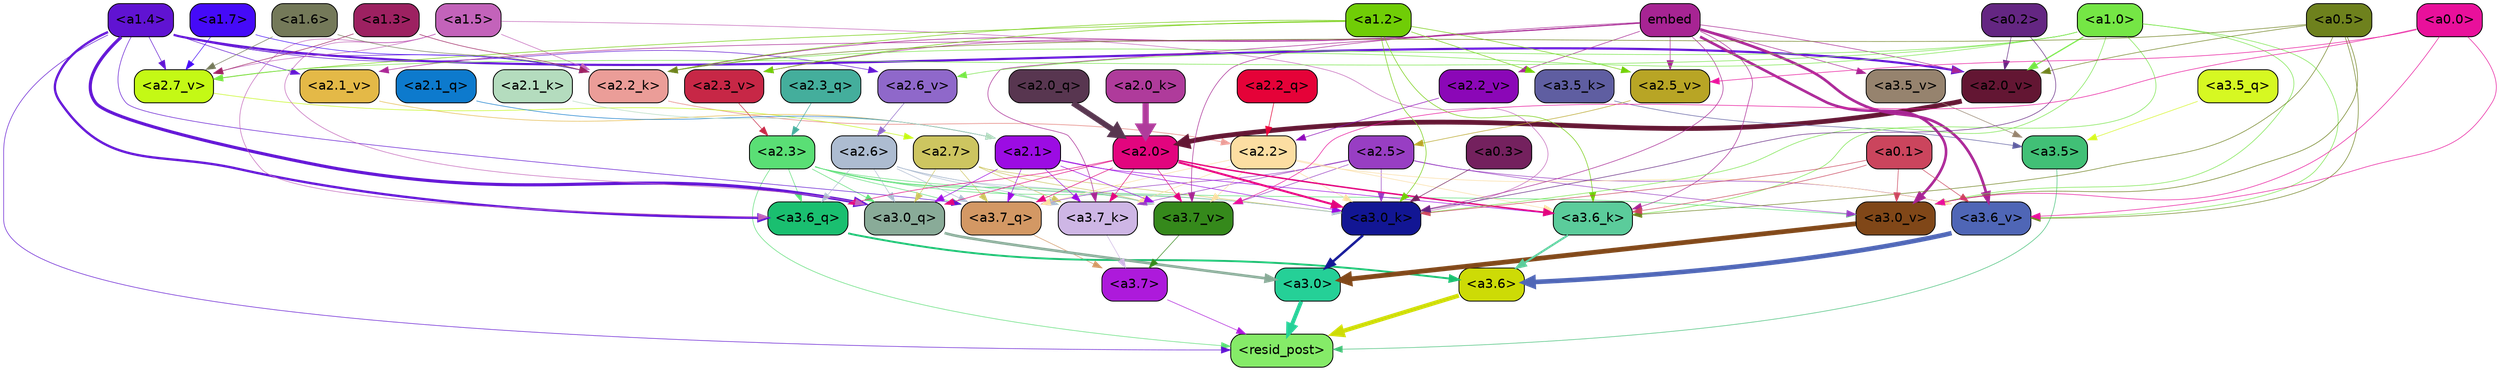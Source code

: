 strict digraph "" {
	graph [bgcolor=transparent,
		layout=dot,
		overlap=false,
		splines=true
	];
	"<a3.7>"	[color=black,
		fillcolor="#ad1adb",
		fontname=Helvetica,
		shape=box,
		style="filled, rounded"];
	"<resid_post>"	[color=black,
		fillcolor="#85eb68",
		fontname=Helvetica,
		shape=box,
		style="filled, rounded"];
	"<a3.7>" -> "<resid_post>"	[color="#ad1adb",
		penwidth=0.6];
	"<a3.6>"	[color=black,
		fillcolor="#cddb06",
		fontname=Helvetica,
		shape=box,
		style="filled, rounded"];
	"<a3.6>" -> "<resid_post>"	[color="#cddb06",
		penwidth=4.648244500160217];
	"<a3.5>"	[color=black,
		fillcolor="#41c076",
		fontname=Helvetica,
		shape=box,
		style="filled, rounded"];
	"<a3.5>" -> "<resid_post>"	[color="#41c076",
		penwidth=0.6];
	"<a3.0>"	[color=black,
		fillcolor="#25d097",
		fontname=Helvetica,
		shape=box,
		style="filled, rounded"];
	"<a3.0>" -> "<resid_post>"	[color="#25d097",
		penwidth=4.3288813829422];
	"<a2.3>"	[color=black,
		fillcolor="#5adf75",
		fontname=Helvetica,
		shape=box,
		style="filled, rounded"];
	"<a2.3>" -> "<resid_post>"	[color="#5adf75",
		penwidth=0.6];
	"<a3.7_q>"	[color=black,
		fillcolor="#d39864",
		fontname=Helvetica,
		shape=box,
		style="filled, rounded"];
	"<a2.3>" -> "<a3.7_q>"	[color="#5adf75",
		penwidth=0.6];
	"<a3.6_q>"	[color=black,
		fillcolor="#1abf70",
		fontname=Helvetica,
		shape=box,
		style="filled, rounded"];
	"<a2.3>" -> "<a3.6_q>"	[color="#5adf75",
		penwidth=0.6];
	"<a3.0_q>"	[color=black,
		fillcolor="#89ab98",
		fontname=Helvetica,
		shape=box,
		style="filled, rounded"];
	"<a2.3>" -> "<a3.0_q>"	[color="#5adf75",
		penwidth=0.6];
	"<a3.7_k>"	[color=black,
		fillcolor="#ceb6e5",
		fontname=Helvetica,
		shape=box,
		style="filled, rounded"];
	"<a2.3>" -> "<a3.7_k>"	[color="#5adf75",
		penwidth=0.6];
	"<a3.0_k>"	[color=black,
		fillcolor="#121694",
		fontname=Helvetica,
		shape=box,
		style="filled, rounded"];
	"<a2.3>" -> "<a3.0_k>"	[color="#5adf75",
		penwidth=0.6];
	"<a3.7_v>"	[color=black,
		fillcolor="#35891b",
		fontname=Helvetica,
		shape=box,
		style="filled, rounded"];
	"<a2.3>" -> "<a3.7_v>"	[color="#5adf75",
		penwidth=0.6];
	"<a3.0_v>"	[color=black,
		fillcolor="#804718",
		fontname=Helvetica,
		shape=box,
		style="filled, rounded"];
	"<a2.3>" -> "<a3.0_v>"	[color="#5adf75",
		penwidth=0.6];
	"<a1.4>"	[color=black,
		fillcolor="#6013d2",
		fontname=Helvetica,
		shape=box,
		style="filled, rounded"];
	"<a1.4>" -> "<resid_post>"	[color="#6013d2",
		penwidth=0.6];
	"<a1.4>" -> "<a3.7_q>"	[color="#6013d2",
		penwidth=0.6];
	"<a1.4>" -> "<a3.6_q>"	[color="#6013d2",
		penwidth=2.5397292599081993];
	"<a1.4>" -> "<a3.0_q>"	[color="#6013d2",
		penwidth=3.3985572457313538];
	"<a2.2_k>"	[color=black,
		fillcolor="#eb9d98",
		fontname=Helvetica,
		shape=box,
		style="filled, rounded"];
	"<a1.4>" -> "<a2.2_k>"	[color="#6013d2",
		penwidth=0.6];
	"<a2.7_v>"	[color=black,
		fillcolor="#c4f915",
		fontname=Helvetica,
		shape=box,
		style="filled, rounded"];
	"<a1.4>" -> "<a2.7_v>"	[color="#6013d2",
		penwidth=0.6];
	"<a2.6_v>"	[color=black,
		fillcolor="#8f68ca",
		fontname=Helvetica,
		shape=box,
		style="filled, rounded"];
	"<a1.4>" -> "<a2.6_v>"	[color="#6013d2",
		penwidth=0.6];
	"<a2.1_v>"	[color=black,
		fillcolor="#e4b947",
		fontname=Helvetica,
		shape=box,
		style="filled, rounded"];
	"<a1.4>" -> "<a2.1_v>"	[color="#6013d2",
		penwidth=0.6];
	"<a2.0_v>"	[color=black,
		fillcolor="#631633",
		fontname=Helvetica,
		shape=box,
		style="filled, rounded"];
	"<a1.4>" -> "<a2.0_v>"	[color="#6013d2",
		penwidth=2.3308929204940796];
	"<a3.7_q>" -> "<a3.7>"	[color="#d39864",
		penwidth=0.6];
	"<a3.6_q>" -> "<a3.6>"	[color="#1abf70",
		penwidth=2.03758105635643];
	"<a3.5_q>"	[color=black,
		fillcolor="#d6f822",
		fontname=Helvetica,
		shape=box,
		style="filled, rounded"];
	"<a3.5_q>" -> "<a3.5>"	[color="#d6f822",
		penwidth=0.6];
	"<a3.0_q>" -> "<a3.0>"	[color="#89ab98",
		penwidth=2.8638100624084473];
	"<a3.7_k>" -> "<a3.7>"	[color="#ceb6e5",
		penwidth=0.6];
	"<a3.6_k>"	[color=black,
		fillcolor="#5bcc9b",
		fontname=Helvetica,
		shape=box,
		style="filled, rounded"];
	"<a3.6_k>" -> "<a3.6>"	[color="#5bcc9b",
		penwidth=2.174198240041733];
	"<a3.5_k>"	[color=black,
		fillcolor="#5f5ea1",
		fontname=Helvetica,
		shape=box,
		style="filled, rounded"];
	"<a3.5_k>" -> "<a3.5>"	[color="#5f5ea1",
		penwidth=0.6];
	"<a3.0_k>" -> "<a3.0>"	[color="#121694",
		penwidth=2.6274144649505615];
	"<a3.7_v>" -> "<a3.7>"	[color="#35891b",
		penwidth=0.6];
	"<a3.6_v>"	[color=black,
		fillcolor="#4f66b6",
		fontname=Helvetica,
		shape=box,
		style="filled, rounded"];
	"<a3.6_v>" -> "<a3.6>"	[color="#4f66b6",
		penwidth=5.002329230308533];
	"<a3.5_v>"	[color=black,
		fillcolor="#96836e",
		fontname=Helvetica,
		shape=box,
		style="filled, rounded"];
	"<a3.5_v>" -> "<a3.5>"	[color="#96836e",
		penwidth=0.6];
	"<a3.0_v>" -> "<a3.0>"	[color="#804718",
		penwidth=5.188832879066467];
	"<a2.7>"	[color=black,
		fillcolor="#cdc560",
		fontname=Helvetica,
		shape=box,
		style="filled, rounded"];
	"<a2.7>" -> "<a3.7_q>"	[color="#cdc560",
		penwidth=0.6];
	"<a2.7>" -> "<a3.0_q>"	[color="#cdc560",
		penwidth=0.6];
	"<a2.7>" -> "<a3.7_k>"	[color="#cdc560",
		penwidth=0.6];
	"<a2.7>" -> "<a3.0_k>"	[color="#cdc560",
		penwidth=0.6];
	"<a2.7>" -> "<a3.7_v>"	[color="#cdc560",
		penwidth=0.6];
	"<a2.6>"	[color=black,
		fillcolor="#adbcd1",
		fontname=Helvetica,
		shape=box,
		style="filled, rounded"];
	"<a2.6>" -> "<a3.7_q>"	[color="#adbcd1",
		penwidth=0.6];
	"<a2.6>" -> "<a3.6_q>"	[color="#adbcd1",
		penwidth=0.6];
	"<a2.6>" -> "<a3.0_q>"	[color="#adbcd1",
		penwidth=0.6];
	"<a2.6>" -> "<a3.7_k>"	[color="#adbcd1",
		penwidth=0.6];
	"<a2.6>" -> "<a3.0_k>"	[color="#adbcd1",
		penwidth=0.6];
	"<a2.6>" -> "<a3.7_v>"	[color="#adbcd1",
		penwidth=0.6];
	"<a2.5>"	[color=black,
		fillcolor="#983ec3",
		fontname=Helvetica,
		shape=box,
		style="filled, rounded"];
	"<a2.5>" -> "<a3.7_q>"	[color="#983ec3",
		penwidth=0.6];
	"<a2.5>" -> "<a3.7_k>"	[color="#983ec3",
		penwidth=0.6];
	"<a2.5>" -> "<a3.0_k>"	[color="#983ec3",
		penwidth=0.6];
	"<a2.5>" -> "<a3.7_v>"	[color="#983ec3",
		penwidth=0.6];
	"<a2.5>" -> "<a3.6_v>"	[color="#983ec3",
		penwidth=0.6];
	"<a2.5>" -> "<a3.0_v>"	[color="#983ec3",
		penwidth=0.6];
	"<a2.2>"	[color=black,
		fillcolor="#fcdea2",
		fontname=Helvetica,
		shape=box,
		style="filled, rounded"];
	"<a2.2>" -> "<a3.7_q>"	[color="#fcdea2",
		penwidth=0.6];
	"<a2.2>" -> "<a3.7_k>"	[color="#fcdea2",
		penwidth=0.6];
	"<a2.2>" -> "<a3.6_k>"	[color="#fcdea2",
		penwidth=0.6];
	"<a2.2>" -> "<a3.0_k>"	[color="#fcdea2",
		penwidth=0.6];
	"<a2.2>" -> "<a3.7_v>"	[color="#fcdea2",
		penwidth=0.6];
	"<a2.2>" -> "<a3.6_v>"	[color="#fcdea2",
		penwidth=0.6];
	"<a2.1>"	[color=black,
		fillcolor="#9c0ce3",
		fontname=Helvetica,
		shape=box,
		style="filled, rounded"];
	"<a2.1>" -> "<a3.7_q>"	[color="#9c0ce3",
		penwidth=0.6];
	"<a2.1>" -> "<a3.0_q>"	[color="#9c0ce3",
		penwidth=0.6];
	"<a2.1>" -> "<a3.7_k>"	[color="#9c0ce3",
		penwidth=0.6];
	"<a2.1>" -> "<a3.6_k>"	[color="#9c0ce3",
		penwidth=0.6];
	"<a2.1>" -> "<a3.0_k>"	[color="#9c0ce3",
		penwidth=0.6];
	"<a2.1>" -> "<a3.7_v>"	[color="#9c0ce3",
		penwidth=0.6];
	"<a2.0>"	[color=black,
		fillcolor="#e2057e",
		fontname=Helvetica,
		shape=box,
		style="filled, rounded"];
	"<a2.0>" -> "<a3.7_q>"	[color="#e2057e",
		penwidth=0.6];
	"<a2.0>" -> "<a3.6_q>"	[color="#e2057e",
		penwidth=0.6];
	"<a2.0>" -> "<a3.0_q>"	[color="#e2057e",
		penwidth=0.6];
	"<a2.0>" -> "<a3.7_k>"	[color="#e2057e",
		penwidth=0.6];
	"<a2.0>" -> "<a3.6_k>"	[color="#e2057e",
		penwidth=1.5717863738536835];
	"<a2.0>" -> "<a3.0_k>"	[color="#e2057e",
		penwidth=2.205150544643402];
	"<a2.0>" -> "<a3.7_v>"	[color="#e2057e",
		penwidth=0.6];
	"<a1.5>"	[color=black,
		fillcolor="#c363ba",
		fontname=Helvetica,
		shape=box,
		style="filled, rounded"];
	"<a1.5>" -> "<a3.6_q>"	[color="#c363ba",
		penwidth=0.6];
	"<a1.5>" -> "<a3.0_q>"	[color="#c363ba",
		penwidth=0.6];
	"<a1.5>" -> "<a3.0_k>"	[color="#c363ba",
		penwidth=0.6];
	"<a1.5>" -> "<a2.2_k>"	[color="#c363ba",
		penwidth=0.6];
	"<a1.5>" -> "<a2.7_v>"	[color="#c363ba",
		penwidth=0.6];
	embed	[color=black,
		fillcolor="#a72493",
		fontname=Helvetica,
		shape=box,
		style="filled, rounded"];
	embed -> "<a3.7_k>"	[color="#a72493",
		penwidth=0.6];
	embed -> "<a3.6_k>"	[color="#a72493",
		penwidth=0.6];
	embed -> "<a3.0_k>"	[color="#a72493",
		penwidth=0.6];
	embed -> "<a3.7_v>"	[color="#a72493",
		penwidth=0.6];
	embed -> "<a3.6_v>"	[color="#a72493",
		penwidth=2.882729172706604];
	embed -> "<a3.5_v>"	[color="#a72493",
		penwidth=0.6];
	embed -> "<a3.0_v>"	[color="#a72493",
		penwidth=2.812090039253235];
	embed -> "<a2.2_k>"	[color="#a72493",
		penwidth=0.6694881916046143];
	"<a2.5_v>"	[color=black,
		fillcolor="#b8a525",
		fontname=Helvetica,
		shape=box,
		style="filled, rounded"];
	embed -> "<a2.5_v>"	[color="#a72493",
		penwidth=0.6];
	"<a2.3_v>"	[color=black,
		fillcolor="#c72746",
		fontname=Helvetica,
		shape=box,
		style="filled, rounded"];
	embed -> "<a2.3_v>"	[color="#a72493",
		penwidth=0.6];
	"<a2.2_v>"	[color=black,
		fillcolor="#8b07b7",
		fontname=Helvetica,
		shape=box,
		style="filled, rounded"];
	embed -> "<a2.2_v>"	[color="#a72493",
		penwidth=0.6];
	embed -> "<a2.1_v>"	[color="#a72493",
		penwidth=0.6];
	embed -> "<a2.0_v>"	[color="#a72493",
		penwidth=0.6];
	"<a1.2>"	[color=black,
		fillcolor="#70cd06",
		fontname=Helvetica,
		shape=box,
		style="filled, rounded"];
	"<a1.2>" -> "<a3.6_k>"	[color="#70cd06",
		penwidth=0.6];
	"<a1.2>" -> "<a3.5_k>"	[color="#70cd06",
		penwidth=0.6];
	"<a1.2>" -> "<a3.0_k>"	[color="#70cd06",
		penwidth=0.6];
	"<a1.2>" -> "<a2.2_k>"	[color="#70cd06",
		penwidth=0.6];
	"<a1.2>" -> "<a2.7_v>"	[color="#70cd06",
		penwidth=0.6];
	"<a1.2>" -> "<a2.5_v>"	[color="#70cd06",
		penwidth=0.6];
	"<a1.2>" -> "<a2.3_v>"	[color="#70cd06",
		penwidth=0.6];
	"<a1.0>"	[color=black,
		fillcolor="#75e645",
		fontname=Helvetica,
		shape=box,
		style="filled, rounded"];
	"<a1.0>" -> "<a3.6_k>"	[color="#75e645",
		penwidth=0.6];
	"<a1.0>" -> "<a3.0_k>"	[color="#75e645",
		penwidth=0.6];
	"<a1.0>" -> "<a3.6_v>"	[color="#75e645",
		penwidth=0.6];
	"<a1.0>" -> "<a3.0_v>"	[color="#75e645",
		penwidth=0.6];
	"<a1.0>" -> "<a2.2_k>"	[color="#75e645",
		penwidth=0.6];
	"<a1.0>" -> "<a2.7_v>"	[color="#75e645",
		penwidth=0.6];
	"<a1.0>" -> "<a2.6_v>"	[color="#75e645",
		penwidth=0.6];
	"<a1.0>" -> "<a2.0_v>"	[color="#75e645",
		penwidth=1.2632839679718018];
	"<a0.5>"	[color=black,
		fillcolor="#6e811d",
		fontname=Helvetica,
		shape=box,
		style="filled, rounded"];
	"<a0.5>" -> "<a3.6_k>"	[color="#6e811d",
		penwidth=0.6];
	"<a0.5>" -> "<a3.6_v>"	[color="#6e811d",
		penwidth=0.6];
	"<a0.5>" -> "<a3.0_v>"	[color="#6e811d",
		penwidth=0.6281400918960571];
	"<a0.5>" -> "<a2.2_k>"	[color="#6e811d",
		penwidth=0.6];
	"<a0.5>" -> "<a2.0_v>"	[color="#6e811d",
		penwidth=0.6];
	"<a0.1>"	[color=black,
		fillcolor="#cb455d",
		fontname=Helvetica,
		shape=box,
		style="filled, rounded"];
	"<a0.1>" -> "<a3.6_k>"	[color="#cb455d",
		penwidth=0.6];
	"<a0.1>" -> "<a3.0_k>"	[color="#cb455d",
		penwidth=0.6];
	"<a0.1>" -> "<a3.6_v>"	[color="#cb455d",
		penwidth=0.6];
	"<a0.1>" -> "<a3.0_v>"	[color="#cb455d",
		penwidth=0.6];
	"<a0.3>"	[color=black,
		fillcolor="#74215e",
		fontname=Helvetica,
		shape=box,
		style="filled, rounded"];
	"<a0.3>" -> "<a3.0_k>"	[color="#74215e",
		penwidth=0.6];
	"<a0.2>"	[color=black,
		fillcolor="#642682",
		fontname=Helvetica,
		shape=box,
		style="filled, rounded"];
	"<a0.2>" -> "<a3.0_k>"	[color="#642682",
		penwidth=0.6];
	"<a0.2>" -> "<a2.0_v>"	[color="#642682",
		penwidth=0.6];
	"<a0.0>"	[color=black,
		fillcolor="#e9109b",
		fontname=Helvetica,
		shape=box,
		style="filled, rounded"];
	"<a0.0>" -> "<a3.7_v>"	[color="#e9109b",
		penwidth=0.6];
	"<a0.0>" -> "<a3.6_v>"	[color="#e9109b",
		penwidth=0.6];
	"<a0.0>" -> "<a3.0_v>"	[color="#e9109b",
		penwidth=0.6];
	"<a0.0>" -> "<a2.5_v>"	[color="#e9109b",
		penwidth=0.6];
	"<a2.3_q>"	[color=black,
		fillcolor="#44ae9c",
		fontname=Helvetica,
		shape=box,
		style="filled, rounded"];
	"<a2.3_q>" -> "<a2.3>"	[color="#44ae9c",
		penwidth=0.6];
	"<a2.2_q>"	[color=black,
		fillcolor="#e50238",
		fontname=Helvetica,
		shape=box,
		style="filled, rounded"];
	"<a2.2_q>" -> "<a2.2>"	[color="#e50238",
		penwidth=0.6299107074737549];
	"<a2.1_q>"	[color=black,
		fillcolor="#0d7acd",
		fontname=Helvetica,
		shape=box,
		style="filled, rounded"];
	"<a2.1_q>" -> "<a2.1>"	[color="#0d7acd",
		penwidth=0.6];
	"<a2.0_q>"	[color=black,
		fillcolor="#583650",
		fontname=Helvetica,
		shape=box,
		style="filled, rounded"];
	"<a2.0_q>" -> "<a2.0>"	[color="#583650",
		penwidth=6.081655263900757];
	"<a2.2_k>" -> "<a2.2>"	[color="#eb9d98",
		penwidth=0.8337457180023193];
	"<a2.1_k>"	[color=black,
		fillcolor="#b4dcbe",
		fontname=Helvetica,
		shape=box,
		style="filled, rounded"];
	"<a2.1_k>" -> "<a2.1>"	[color="#b4dcbe",
		penwidth=0.6];
	"<a2.0_k>"	[color=black,
		fillcolor="#af3b9b",
		fontname=Helvetica,
		shape=box,
		style="filled, rounded"];
	"<a2.0_k>" -> "<a2.0>"	[color="#af3b9b",
		penwidth=6.795950889587402];
	"<a2.7_v>" -> "<a2.7>"	[color="#c4f915",
		penwidth=0.6];
	"<a2.6_v>" -> "<a2.6>"	[color="#8f68ca",
		penwidth=0.6];
	"<a2.5_v>" -> "<a2.5>"	[color="#b8a525",
		penwidth=0.6];
	"<a2.3_v>" -> "<a2.3>"	[color="#c72746",
		penwidth=0.6];
	"<a2.2_v>" -> "<a2.2>"	[color="#8b07b7",
		penwidth=0.6];
	"<a2.1_v>" -> "<a2.1>"	[color="#e4b947",
		penwidth=0.6];
	"<a2.0_v>" -> "<a2.0>"	[color="#631633",
		penwidth=5.211444020271301];
	"<a1.7>"	[color=black,
		fillcolor="#450af8",
		fontname=Helvetica,
		shape=box,
		style="filled, rounded"];
	"<a1.7>" -> "<a2.2_k>"	[color="#450af8",
		penwidth=0.6];
	"<a1.7>" -> "<a2.7_v>"	[color="#450af8",
		penwidth=0.6];
	"<a1.6>"	[color=black,
		fillcolor="#747959",
		fontname=Helvetica,
		shape=box,
		style="filled, rounded"];
	"<a1.6>" -> "<a2.2_k>"	[color="#747959",
		penwidth=0.6];
	"<a1.6>" -> "<a2.7_v>"	[color="#747959",
		penwidth=0.6];
	"<a1.3>"	[color=black,
		fillcolor="#9d2161",
		fontname=Helvetica,
		shape=box,
		style="filled, rounded"];
	"<a1.3>" -> "<a2.2_k>"	[color="#9d2161",
		penwidth=0.6];
	"<a1.3>" -> "<a2.7_v>"	[color="#9d2161",
		penwidth=0.6];
}
